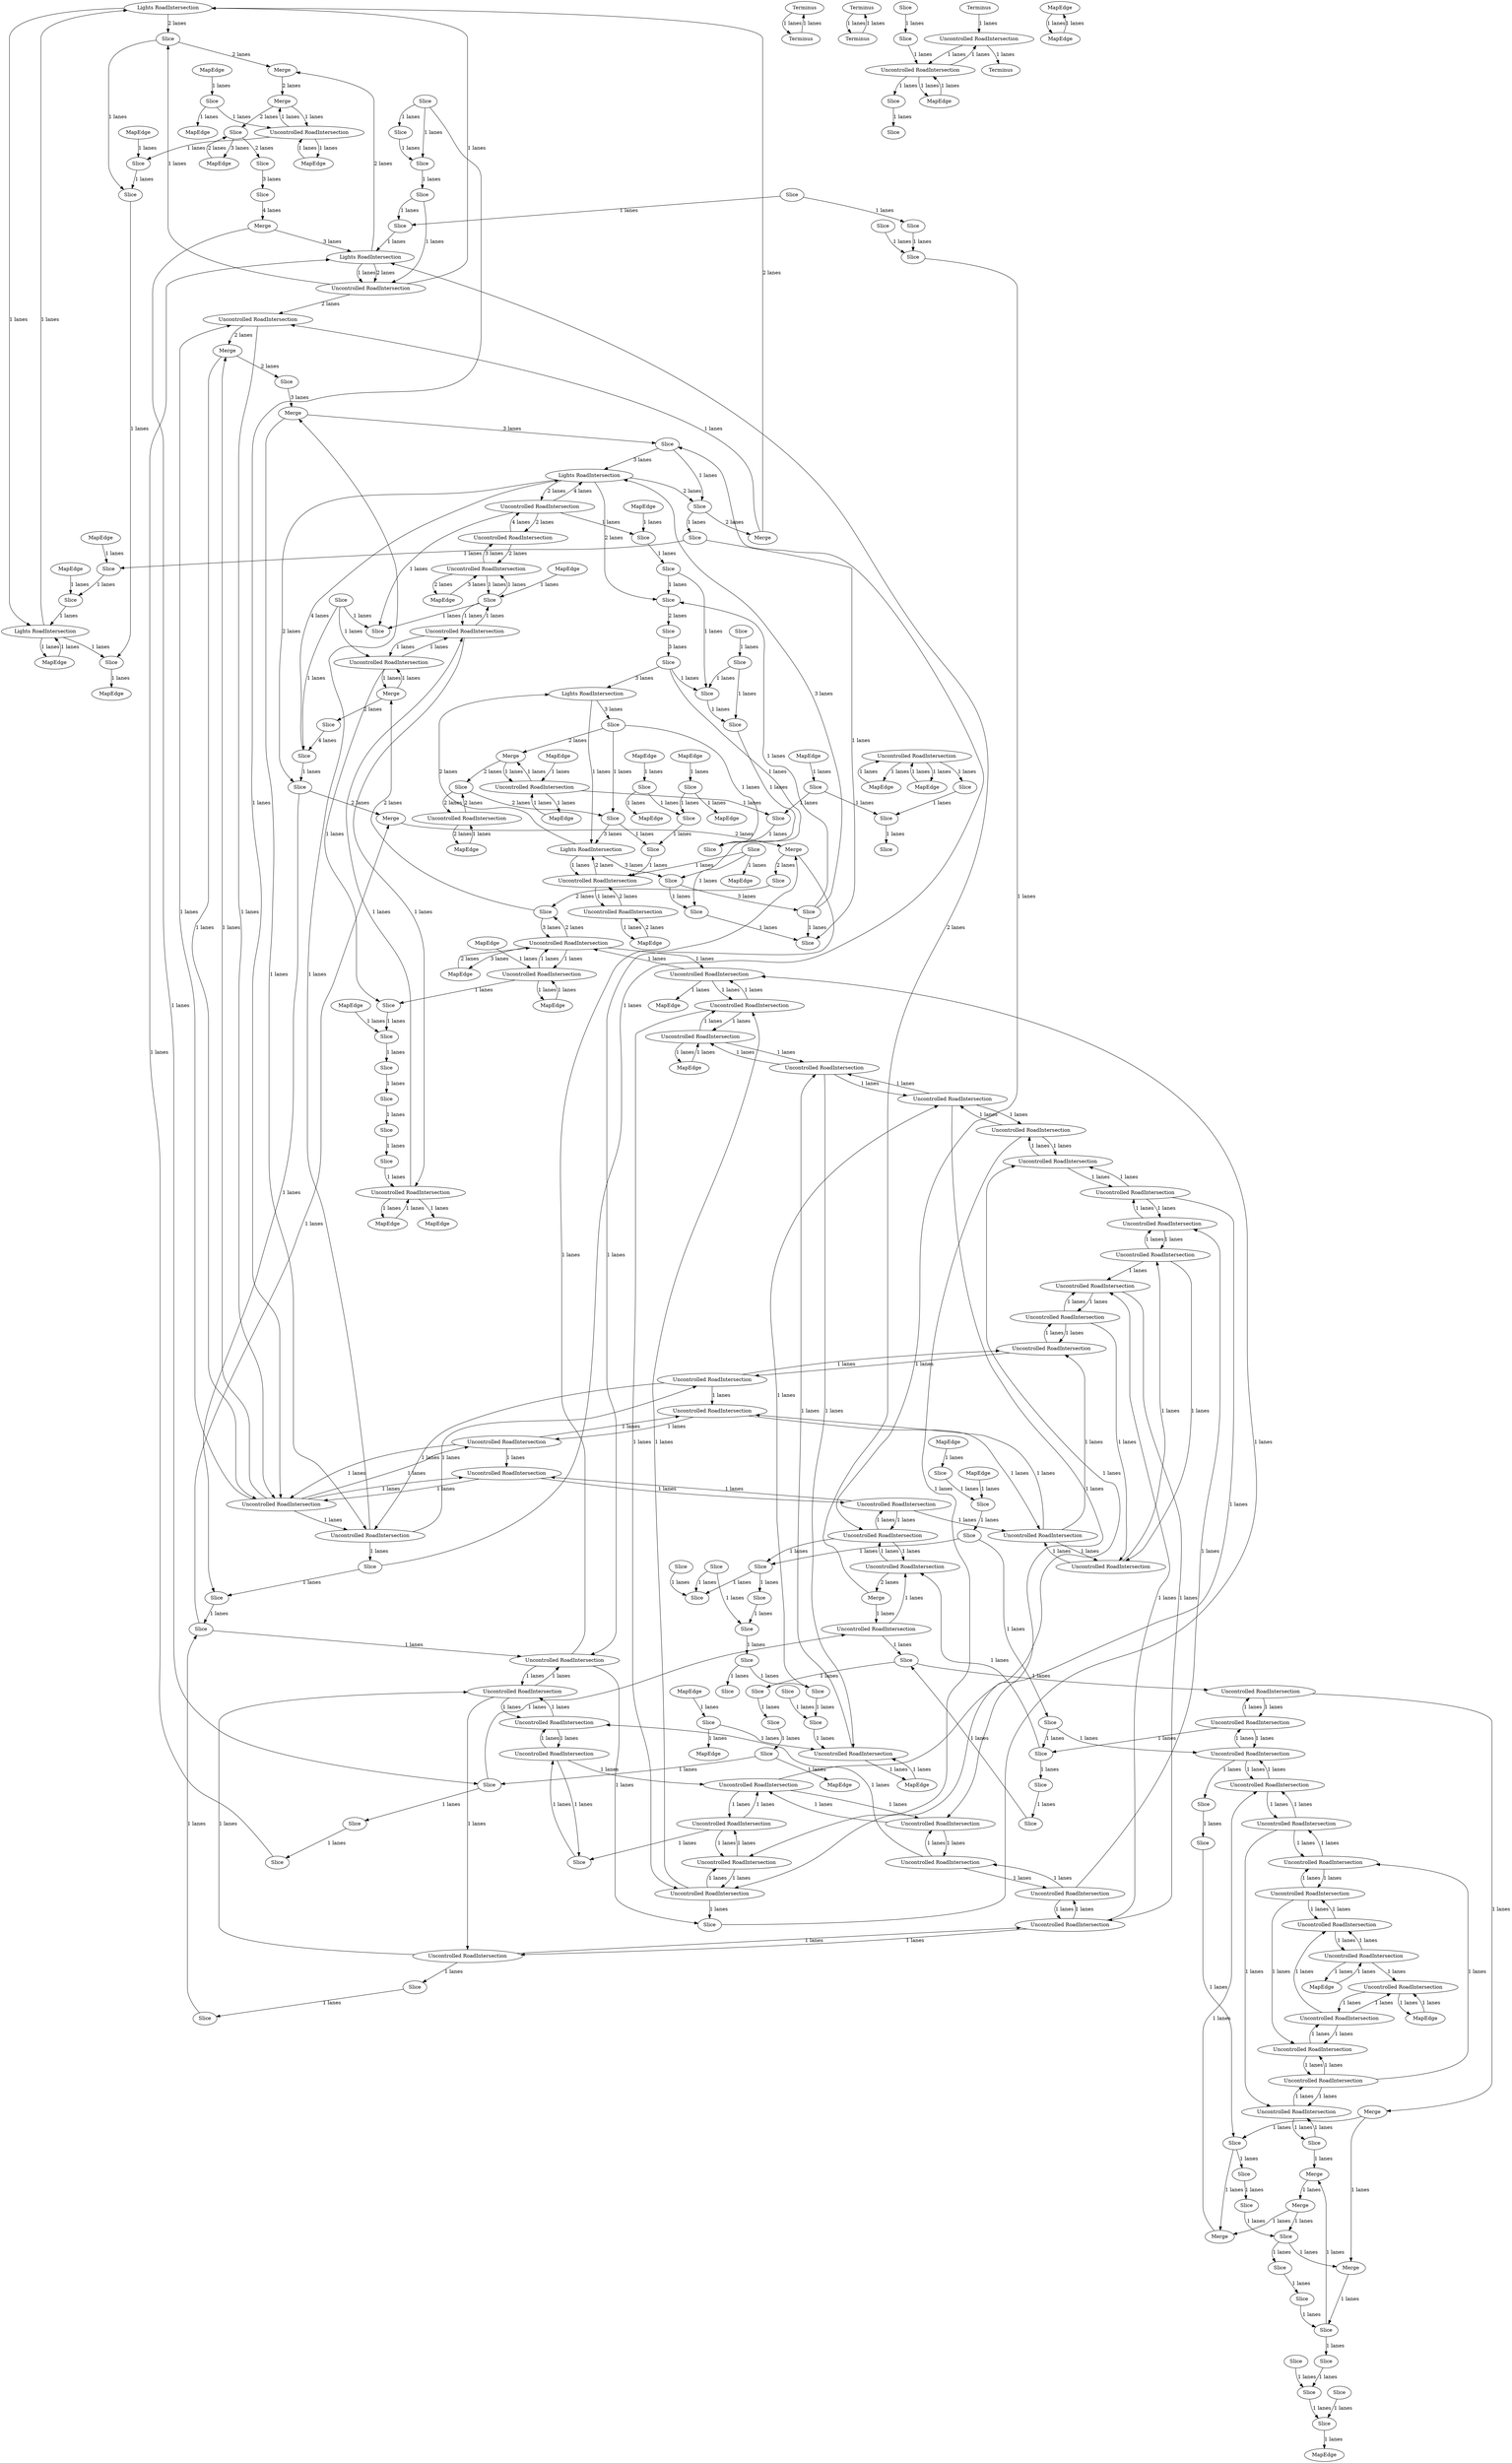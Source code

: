 digraph {
    0 [ label = "Lights RoadIntersection" ]
    1 [ label = "Merge" ]
    2 [ label = "MapEdge" ]
    3 [ label = "Uncontrolled RoadIntersection" ]
    4 [ label = "MapEdge" ]
    5 [ label = "Uncontrolled RoadIntersection" ]
    6 [ label = "Uncontrolled RoadIntersection" ]
    7 [ label = "Uncontrolled RoadIntersection" ]
    8 [ label = "Uncontrolled RoadIntersection" ]
    9 [ label = "Uncontrolled RoadIntersection" ]
    10 [ label = "Uncontrolled RoadIntersection" ]
    11 [ label = "Uncontrolled RoadIntersection" ]
    12 [ label = "Uncontrolled RoadIntersection" ]
    13 [ label = "Uncontrolled RoadIntersection" ]
    14 [ label = "Merge" ]
    15 [ label = "Slice" ]
    16 [ label = "Uncontrolled RoadIntersection" ]
    17 [ label = "Merge" ]
    18 [ label = "Merge" ]
    19 [ label = "Uncontrolled RoadIntersection" ]
    20 [ label = "Uncontrolled RoadIntersection" ]
    21 [ label = "MapEdge" ]
    22 [ label = "Uncontrolled RoadIntersection" ]
    23 [ label = "Uncontrolled RoadIntersection" ]
    24 [ label = "Merge" ]
    25 [ label = "Uncontrolled RoadIntersection" ]
    26 [ label = "Uncontrolled RoadIntersection" ]
    27 [ label = "Uncontrolled RoadIntersection" ]
    28 [ label = "Uncontrolled RoadIntersection" ]
    29 [ label = "Uncontrolled RoadIntersection" ]
    30 [ label = "Uncontrolled RoadIntersection" ]
    31 [ label = "Uncontrolled RoadIntersection" ]
    32 [ label = "Uncontrolled RoadIntersection" ]
    33 [ label = "Uncontrolled RoadIntersection" ]
    34 [ label = "Uncontrolled RoadIntersection" ]
    35 [ label = "Uncontrolled RoadIntersection" ]
    36 [ label = "Uncontrolled RoadIntersection" ]
    37 [ label = "Uncontrolled RoadIntersection" ]
    38 [ label = "Uncontrolled RoadIntersection" ]
    39 [ label = "Uncontrolled RoadIntersection" ]
    40 [ label = "Uncontrolled RoadIntersection" ]
    41 [ label = "Uncontrolled RoadIntersection" ]
    42 [ label = "Uncontrolled RoadIntersection" ]
    43 [ label = "Uncontrolled RoadIntersection" ]
    44 [ label = "Uncontrolled RoadIntersection" ]
    45 [ label = "Uncontrolled RoadIntersection" ]
    46 [ label = "Uncontrolled RoadIntersection" ]
    47 [ label = "Slice" ]
    48 [ label = "Uncontrolled RoadIntersection" ]
    49 [ label = "Uncontrolled RoadIntersection" ]
    50 [ label = "Uncontrolled RoadIntersection" ]
    51 [ label = "Slice" ]
    52 [ label = "Slice" ]
    53 [ label = "Merge" ]
    54 [ label = "Slice" ]
    55 [ label = "Slice" ]
    56 [ label = "MapEdge" ]
    57 [ label = "Slice" ]
    58 [ label = "Uncontrolled RoadIntersection" ]
    59 [ label = "MapEdge" ]
    60 [ label = "Slice" ]
    61 [ label = "MapEdge" ]
    62 [ label = "MapEdge" ]
    63 [ label = "Uncontrolled RoadIntersection" ]
    64 [ label = "Uncontrolled RoadIntersection" ]
    65 [ label = "Lights RoadIntersection" ]
    66 [ label = "Slice" ]
    67 [ label = "Merge" ]
    68 [ label = "MapEdge" ]
    69 [ label = "Merge" ]
    70 [ label = "Uncontrolled RoadIntersection" ]
    71 [ label = "MapEdge" ]
    72 [ label = "Slice" ]
    73 [ label = "MapEdge" ]
    74 [ label = "Slice" ]
    75 [ label = "Slice" ]
    76 [ label = "MapEdge" ]
    77 [ label = "Uncontrolled RoadIntersection" ]
    78 [ label = "MapEdge" ]
    79 [ label = "Merge" ]
    80 [ label = "Merge" ]
    81 [ label = "Slice" ]
    82 [ label = "Slice" ]
    83 [ label = "Slice" ]
    84 [ label = "Slice" ]
    85 [ label = "Merge" ]
    86 [ label = "Slice" ]
    87 [ label = "Slice" ]
    88 [ label = "Slice" ]
    89 [ label = "Slice" ]
    90 [ label = "Uncontrolled RoadIntersection" ]
    91 [ label = "Slice" ]
    92 [ label = "Slice" ]
    93 [ label = "Slice" ]
    94 [ label = "Slice" ]
    95 [ label = "Terminus" ]
    96 [ label = "Terminus" ]
    97 [ label = "Merge" ]
    98 [ label = "Merge" ]
    99 [ label = "Lights RoadIntersection" ]
    100 [ label = "Merge" ]
    101 [ label = "MapEdge" ]
    102 [ label = "Merge" ]
    103 [ label = "Terminus" ]
    104 [ label = "MapEdge" ]
    105 [ label = "MapEdge" ]
    106 [ label = "Uncontrolled RoadIntersection" ]
    107 [ label = "Terminus" ]
    108 [ label = "Terminus" ]
    109 [ label = "Uncontrolled RoadIntersection" ]
    110 [ label = "Uncontrolled RoadIntersection" ]
    111 [ label = "Merge" ]
    112 [ label = "MapEdge" ]
    113 [ label = "Lights RoadIntersection" ]
    114 [ label = "Terminus" ]
    115 [ label = "Slice" ]
    116 [ label = "Slice" ]
    117 [ label = "MapEdge" ]
    118 [ label = "Slice" ]
    119 [ label = "Slice" ]
    120 [ label = "MapEdge" ]
    121 [ label = "Slice" ]
    122 [ label = "Uncontrolled RoadIntersection" ]
    123 [ label = "Uncontrolled RoadIntersection" ]
    124 [ label = "MapEdge" ]
    125 [ label = "MapEdge" ]
    126 [ label = "Slice" ]
    127 [ label = "Slice" ]
    128 [ label = "Slice" ]
    129 [ label = "Slice" ]
    130 [ label = "Slice" ]
    131 [ label = "Slice" ]
    132 [ label = "Slice" ]
    133 [ label = "Slice" ]
    134 [ label = "Slice" ]
    135 [ label = "Slice" ]
    136 [ label = "Slice" ]
    137 [ label = "Slice" ]
    138 [ label = "Uncontrolled RoadIntersection" ]
    139 [ label = "Slice" ]
    140 [ label = "Slice" ]
    141 [ label = "Uncontrolled RoadIntersection" ]
    142 [ label = "MapEdge" ]
    143 [ label = "Uncontrolled RoadIntersection" ]
    144 [ label = "Slice" ]
    145 [ label = "Slice" ]
    146 [ label = "MapEdge" ]
    147 [ label = "Slice" ]
    148 [ label = "Slice" ]
    149 [ label = "MapEdge" ]
    150 [ label = "MapEdge" ]
    151 [ label = "Uncontrolled RoadIntersection" ]
    152 [ label = "MapEdge" ]
    153 [ label = "Slice" ]
    154 [ label = "Slice" ]
    155 [ label = "Lights RoadIntersection" ]
    156 [ label = "MapEdge" ]
    157 [ label = "Slice" ]
    158 [ label = "Slice" ]
    159 [ label = "Uncontrolled RoadIntersection" ]
    160 [ label = "Slice" ]
    161 [ label = "MapEdge" ]
    162 [ label = "Uncontrolled RoadIntersection" ]
    163 [ label = "Slice" ]
    164 [ label = "Uncontrolled RoadIntersection" ]
    165 [ label = "Uncontrolled RoadIntersection" ]
    166 [ label = "Slice" ]
    167 [ label = "Lights RoadIntersection" ]
    168 [ label = "Slice" ]
    169 [ label = "Slice" ]
    170 [ label = "Slice" ]
    171 [ label = "Slice" ]
    172 [ label = "Slice" ]
    173 [ label = "Slice" ]
    174 [ label = "MapEdge" ]
    175 [ label = "MapEdge" ]
    176 [ label = "MapEdge" ]
    177 [ label = "MapEdge" ]
    178 [ label = "Slice" ]
    179 [ label = "Slice" ]
    180 [ label = "Uncontrolled RoadIntersection" ]
    181 [ label = "MapEdge" ]
    182 [ label = "MapEdge" ]
    183 [ label = "MapEdge" ]
    184 [ label = "Slice" ]
    185 [ label = "Slice" ]
    186 [ label = "Uncontrolled RoadIntersection" ]
    187 [ label = "Slice" ]
    188 [ label = "Slice" ]
    189 [ label = "Uncontrolled RoadIntersection" ]
    190 [ label = "Slice" ]
    191 [ label = "MapEdge" ]
    192 [ label = "MapEdge" ]
    193 [ label = "Slice" ]
    194 [ label = "Uncontrolled RoadIntersection" ]
    195 [ label = "Slice" ]
    196 [ label = "Uncontrolled RoadIntersection" ]
    197 [ label = "Uncontrolled RoadIntersection" ]
    198 [ label = "Slice" ]
    199 [ label = "Slice" ]
    200 [ label = "Slice" ]
    201 [ label = "Slice" ]
    202 [ label = "Slice" ]
    203 [ label = "Slice" ]
    204 [ label = "Slice" ]
    205 [ label = "Slice" ]
    206 [ label = "Slice" ]
    207 [ label = "Slice" ]
    208 [ label = "Uncontrolled RoadIntersection" ]
    209 [ label = "Uncontrolled RoadIntersection" ]
    210 [ label = "Slice" ]
    211 [ label = "Slice" ]
    212 [ label = "Slice" ]
    213 [ label = "Slice" ]
    214 [ label = "MapEdge" ]
    215 [ label = "Slice" ]
    216 [ label = "Slice" ]
    217 [ label = "Uncontrolled RoadIntersection" ]
    218 [ label = "Slice" ]
    219 [ label = "Slice" ]
    220 [ label = "Slice" ]
    221 [ label = "Slice" ]
    222 [ label = "Slice" ]
    223 [ label = "Slice" ]
    224 [ label = "Slice" ]
    225 [ label = "Slice" ]
    226 [ label = "Slice" ]
    227 [ label = "Slice" ]
    228 [ label = "Slice" ]
    229 [ label = "Slice" ]
    230 [ label = "Slice" ]
    231 [ label = "Slice" ]
    232 [ label = "Slice" ]
    233 [ label = "Slice" ]
    234 [ label = "Slice" ]
    235 [ label = "Slice" ]
    236 [ label = "Slice" ]
    237 [ label = "MapEdge" ]
    238 [ label = "Slice" ]
    239 [ label = "Slice" ]
    240 [ label = "Slice" ]
    241 [ label = "Slice" ]
    242 [ label = "Uncontrolled RoadIntersection" ]
    243 [ label = "Slice" ]
    244 [ label = "Slice" ]
    245 [ label = "Slice" ]
    246 [ label = "Slice" ]
    247 [ label = "Slice" ]
    248 [ label = "Slice" ]
    249 [ label = "Slice" ]
    250 [ label = "Slice" ]
    251 [ label = "MapEdge" ]
    252 [ label = "MapEdge" ]
    253 [ label = "Uncontrolled RoadIntersection" ]
    254 [ label = "MapEdge" ]
    255 [ label = "Uncontrolled RoadIntersection" ]
    256 [ label = "MapEdge" ]
    257 [ label = "MapEdge" ]
    258 [ label = "MapEdge" ]
    167 -> 159 [ label = "1 lanes" ]
    159 -> 0 [ label = "1 lanes" ]
    1 -> 180 [ label = "1 lanes" ]
    180 -> 1 [ label = "1 lanes" ]
    180 -> 2 [ label = "1 lanes" ]
    2 -> 180 [ label = "1 lanes" ]
    3 -> 4 [ label = "1 lanes" ]
    4 -> 3 [ label = "2 lanes" ]
    90 -> 39 [ label = "1 lanes" ]
    39 -> 90 [ label = "1 lanes" ]
    39 -> 5 [ label = "1 lanes" ]
    5 -> 39 [ label = "1 lanes" ]
    6 -> 7 [ label = "1 lanes" ]
    8 -> 9 [ label = "1 lanes" ]
    10 -> 11 [ label = "1 lanes" ]
    12 -> 13 [ label = "1 lanes" ]
    219 -> 14 [ label = "1 lanes" ]
    15 -> 14 [ label = "1 lanes" ]
    14 -> 17 [ label = "1 lanes" ]
    17 -> 80 [ label = "1 lanes" ]
    80 -> 16 [ label = "1 lanes" ]
    17 -> 222 [ label = "1 lanes" ]
    222 -> 18 [ label = "1 lanes" ]
    19 -> 20 [ label = "1 lanes" ]
    21 -> 13 [ label = "1 lanes" ]
    13 -> 21 [ label = "1 lanes" ]
    13 -> 10 [ label = "1 lanes" ]
    10 -> 13 [ label = "1 lanes" ]
    10 -> 9 [ label = "1 lanes" ]
    9 -> 10 [ label = "1 lanes" ]
    9 -> 6 [ label = "1 lanes" ]
    6 -> 9 [ label = "1 lanes" ]
    6 -> 20 [ label = "1 lanes" ]
    20 -> 6 [ label = "1 lanes" ]
    20 -> 15 [ label = "1 lanes" ]
    15 -> 20 [ label = "1 lanes" ]
    22 -> 199 [ label = "1 lanes" ]
    199 -> 23 [ label = "1 lanes" ]
    24 -> 151 [ label = "1 lanes" ]
    151 -> 204 [ label = "1 lanes" ]
    204 -> 25 [ label = "1 lanes" ]
    26 -> 27 [ label = "1 lanes" ]
    28 -> 29 [ label = "1 lanes" ]
    30 -> 31 [ label = "1 lanes" ]
    44 -> 32 [ label = "1 lanes" ]
    33 -> 34 [ label = "1 lanes" ]
    35 -> 42 [ label = "1 lanes" ]
    42 -> 35 [ label = "1 lanes" ]
    42 -> 40 [ label = "1 lanes" ]
    40 -> 42 [ label = "1 lanes" ]
    40 -> 38 [ label = "1 lanes" ]
    38 -> 40 [ label = "1 lanes" ]
    38 -> 26 [ label = "1 lanes" ]
    26 -> 38 [ label = "1 lanes" ]
    26 -> 29 [ label = "1 lanes" ]
    29 -> 26 [ label = "1 lanes" ]
    29 -> 30 [ label = "1 lanes" ]
    30 -> 29 [ label = "1 lanes" ]
    30 -> 32 [ label = "1 lanes" ]
    32 -> 30 [ label = "1 lanes" ]
    32 -> 33 [ label = "1 lanes" ]
    33 -> 32 [ label = "1 lanes" ]
    33 -> 209 [ label = "1 lanes" ]
    209 -> 33 [ label = "1 lanes" ]
    209 -> 36 [ label = "1 lanes" ]
    36 -> 209 [ label = "1 lanes" ]
    35 -> 5 [ label = "1 lanes" ]
    37 -> 38 [ label = "1 lanes" ]
    39 -> 40 [ label = "1 lanes" ]
    41 -> 42 [ label = "1 lanes" ]
    43 -> 44 [ label = "1 lanes" ]
    45 -> 46 [ label = "1 lanes" ]
    47 -> 43 [ label = "1 lanes" ]
    43 -> 47 [ label = "1 lanes" ]
    43 -> 46 [ label = "1 lanes" ]
    46 -> 43 [ label = "1 lanes" ]
    46 -> 110 [ label = "1 lanes" ]
    110 -> 46 [ label = "1 lanes" ]
    110 -> 50 [ label = "1 lanes" ]
    50 -> 110 [ label = "1 lanes" ]
    50 -> 48 [ label = "1 lanes" ]
    48 -> 50 [ label = "1 lanes" ]
    49 -> 47 [ label = "1 lanes" ]
    50 -> 51 [ label = "1 lanes" ]
    51 -> 52 [ label = "1 lanes" ]
    52 -> 195 [ label = "1 lanes" ]
    195 -> 53 [ label = "1 lanes" ]
    54 -> 55 [ label = "2 lanes" ]
    22 -> 217 [ label = "1 lanes" ]
    217 -> 22 [ label = "1 lanes" ]
    217 -> 16 [ label = "1 lanes" ]
    16 -> 217 [ label = "1 lanes" ]
    16 -> 19 [ label = "1 lanes" ]
    19 -> 16 [ label = "1 lanes" ]
    19 -> 7 [ label = "1 lanes" ]
    7 -> 19 [ label = "1 lanes" ]
    7 -> 8 [ label = "1 lanes" ]
    8 -> 7 [ label = "1 lanes" ]
    8 -> 11 [ label = "1 lanes" ]
    11 -> 8 [ label = "1 lanes" ]
    11 -> 12 [ label = "1 lanes" ]
    12 -> 11 [ label = "1 lanes" ]
    12 -> 56 [ label = "1 lanes" ]
    56 -> 12 [ label = "1 lanes" ]
    57 -> 58 [ label = "2 lanes" ]
    58 -> 57 [ label = "2 lanes" ]
    59 -> 123 [ label = "2 lanes" ]
    123 -> 59 [ label = "3 lanes" ]
    123 -> 55 [ label = "2 lanes" ]
    55 -> 123 [ label = "3 lanes" ]
    61 -> 60 [ label = "1 lanes" ]
    0 -> 155 [ label = "1 lanes" ]
    155 -> 0 [ label = "1 lanes" ]
    155 -> 62 [ label = "1 lanes" ]
    62 -> 155 [ label = "1 lanes" ]
    63 -> 64 [ label = "2 lanes" ]
    64 -> 63 [ label = "3 lanes" ]
    65 -> 93 [ label = "2 lanes" ]
    93 -> 69 [ label = "2 lanes" ]
    69 -> 0 [ label = "2 lanes" ]
    0 -> 158 [ label = "2 lanes" ]
    158 -> 98 [ label = "2 lanes" ]
    98 -> 67 [ label = "2 lanes" ]
    67 -> 66 [ label = "2 lanes" ]
    67 -> 162 [ label = "1 lanes" ]
    162 -> 67 [ label = "1 lanes" ]
    162 -> 68 [ label = "1 lanes" ]
    68 -> 162 [ label = "1 lanes" ]
    69 -> 70 [ label = "1 lanes" ]
    72 -> 71 [ label = "1 lanes" ]
    74 -> 73 [ label = "1 lanes" ]
    75 -> 1 [ label = "2 lanes" ]
    1 -> 57 [ label = "2 lanes" ]
    58 -> 76 [ label = "2 lanes" ]
    76 -> 58 [ label = "1 lanes" ]
    64 -> 173 [ label = "1 lanes" ]
    173 -> 64 [ label = "1 lanes" ]
    173 -> 77 [ label = "1 lanes" ]
    77 -> 173 [ label = "1 lanes" ]
    66 -> 78 [ label = "3 lanes" ]
    78 -> 66 [ label = "2 lanes" ]
    79 -> 225 [ label = "1 lanes" ]
    225 -> 80 [ label = "1 lanes" ]
    65 -> 127 [ label = "2 lanes" ]
    127 -> 82 [ label = "2 lanes" ]
    55 -> 102 [ label = "2 lanes" ]
    57 -> 83 [ label = "2 lanes" ]
    84 -> 85 [ label = "4 lanes" ]
    167 -> 159 [ label = "2 lanes" ]
    159 -> 70 [ label = "2 lanes" ]
    70 -> 97 [ label = "2 lanes" ]
    97 -> 86 [ label = "2 lanes" ]
    66 -> 87 [ label = "2 lanes" ]
    86 -> 100 [ label = "3 lanes" ]
    100 -> 94 [ label = "3 lanes" ]
    94 -> 65 [ label = "3 lanes" ]
    88 -> 115 [ label = "1 lanes" ]
    90 -> 89 [ label = "1 lanes" ]
    91 -> 90 [ label = "1 lanes" ]
    60 -> 92 [ label = "1 lanes" ]
    130 -> 60 [ label = "1 lanes" ]
    94 -> 93 [ label = "1 lanes" ]
    137 -> 94 [ label = "1 lanes" ]
    95 -> 96 [ label = "1 lanes" ]
    96 -> 95 [ label = "1 lanes" ]
    97 -> 165 [ label = "1 lanes" ]
    165 -> 97 [ label = "1 lanes" ]
    165 -> 35 [ label = "1 lanes" ]
    35 -> 165 [ label = "1 lanes" ]
    5 -> 165 [ label = "1 lanes" ]
    165 -> 5 [ label = "1 lanes" ]
    165 -> 70 [ label = "1 lanes" ]
    70 -> 165 [ label = "1 lanes" ]
    23 -> 24 [ label = "2 lanes" ]
    24 -> 167 [ label = "2 lanes" ]
    167 -> 98 [ label = "2 lanes" ]
    99 -> 113 [ label = "1 lanes" ]
    113 -> 99 [ label = "2 lanes" ]
    113 -> 138 [ label = "1 lanes" ]
    138 -> 113 [ label = "2 lanes" ]
    138 -> 3 [ label = "1 lanes" ]
    3 -> 138 [ label = "2 lanes" ]
    82 -> 119 [ label = "3 lanes" ]
    119 -> 99 [ label = "3 lanes" ]
    99 -> 75 [ label = "3 lanes" ]
    100 -> 164 [ label = "1 lanes" ]
    164 -> 100 [ label = "1 lanes" ]
    164 -> 41 [ label = "1 lanes" ]
    41 -> 164 [ label = "1 lanes" ]
    101 -> 186 [ label = "1 lanes" ]
    186 -> 101 [ label = "1 lanes" ]
    186 -> 77 [ label = "1 lanes" ]
    77 -> 186 [ label = "1 lanes" ]
    77 -> 189 [ label = "1 lanes" ]
    189 -> 77 [ label = "1 lanes" ]
    189 -> 102 [ label = "1 lanes" ]
    102 -> 189 [ label = "1 lanes" ]
    104 -> 242 [ label = "1 lanes" ]
    242 -> 104 [ label = "1 lanes" ]
    242 -> 105 [ label = "1 lanes" ]
    105 -> 242 [ label = "1 lanes" ]
    106 -> 107 [ label = "1 lanes" ]
    108 -> 106 [ label = "1 lanes" ]
    25 -> 22 [ label = "1 lanes" ]
    22 -> 25 [ label = "1 lanes" ]
    40 -> 109 [ label = "1 lanes" ]
    110 -> 196 [ label = "1 lanes" ]
    196 -> 110 [ label = "1 lanes" ]
    196 -> 111 [ label = "1 lanes" ]
    111 -> 196 [ label = "1 lanes" ]
    64 -> 112 [ label = "2 lanes" ]
    112 -> 64 [ label = "3 lanes" ]
    81 -> 136 [ label = "4 lanes" ]
    136 -> 65 [ label = "4 lanes" ]
    83 -> 113 [ label = "3 lanes" ]
    113 -> 118 [ label = "3 lanes" ]
    118 -> 128 [ label = "3 lanes" ]
    128 -> 65 [ label = "3 lanes" ]
    103 -> 114 [ label = "1 lanes" ]
    114 -> 103 [ label = "1 lanes" ]
    116 -> 115 [ label = "1 lanes" ]
    117 -> 173 [ label = "1 lanes" ]
    122 -> 133 [ label = "1 lanes" ]
    118 -> 178 [ label = "1 lanes" ]
    119 -> 118 [ label = "1 lanes" ]
    120 -> 74 [ label = "1 lanes" ]
    75 -> 83 [ label = "1 lanes" ]
    121 -> 138 [ label = "1 lanes" ]
    65 -> 135 [ label = "2 lanes" ]
    135 -> 53 [ label = "2 lanes" ]
    53 -> 111 [ label = "2 lanes" ]
    111 -> 54 [ label = "2 lanes" ]
    65 -> 122 [ label = "2 lanes" ]
    122 -> 65 [ label = "4 lanes" ]
    122 -> 63 [ label = "2 lanes" ]
    63 -> 122 [ label = "4 lanes" ]
    123 -> 194 [ label = "1 lanes" ]
    194 -> 123 [ label = "1 lanes" ]
    194 -> 124 [ label = "1 lanes" ]
    124 -> 194 [ label = "1 lanes" ]
    126 -> 125 [ label = "1 lanes" ]
    128 -> 127 [ label = "1 lanes" ]
    130 -> 129 [ label = "1 lanes" ]
    122 -> 131 [ label = "1 lanes" ]
    132 -> 127 [ label = "1 lanes" ]
    134 -> 133 [ label = "1 lanes" ]
    135 -> 163 [ label = "1 lanes" ]
    136 -> 135 [ label = "1 lanes" ]
    134 -> 136 [ label = "1 lanes" ]
    126 -> 138 [ label = "1 lanes" ]
    119 -> 139 [ label = "1 lanes" ]
    83 -> 121 [ label = "1 lanes" ]
    72 -> 140 [ label = "1 lanes" ]
    141 -> 142 [ label = "1 lanes" ]
    142 -> 141 [ label = "1 lanes" ]
    41 -> 109 [ label = "1 lanes" ]
    109 -> 41 [ label = "1 lanes" ]
    109 -> 37 [ label = "1 lanes" ]
    37 -> 109 [ label = "1 lanes" ]
    37 -> 27 [ label = "1 lanes" ]
    27 -> 37 [ label = "1 lanes" ]
    27 -> 48 [ label = "1 lanes" ]
    48 -> 27 [ label = "1 lanes" ]
    48 -> 28 [ label = "1 lanes" ]
    28 -> 48 [ label = "1 lanes" ]
    28 -> 45 [ label = "1 lanes" ]
    45 -> 28 [ label = "1 lanes" ]
    45 -> 31 [ label = "1 lanes" ]
    31 -> 45 [ label = "1 lanes" ]
    31 -> 44 [ label = "1 lanes" ]
    44 -> 31 [ label = "1 lanes" ]
    44 -> 49 [ label = "1 lanes" ]
    49 -> 44 [ label = "1 lanes" ]
    49 -> 34 [ label = "1 lanes" ]
    34 -> 49 [ label = "1 lanes" ]
    34 -> 208 [ label = "1 lanes" ]
    208 -> 34 [ label = "1 lanes" ]
    208 -> 143 [ label = "1 lanes" ]
    143 -> 208 [ label = "1 lanes" ]
    123 -> 197 [ label = "1 lanes" ]
    197 -> 123 [ label = "1 lanes" ]
    197 -> 143 [ label = "1 lanes" ]
    143 -> 197 [ label = "1 lanes" ]
    143 -> 141 [ label = "1 lanes" ]
    141 -> 143 [ label = "1 lanes" ]
    141 -> 36 [ label = "1 lanes" ]
    36 -> 141 [ label = "1 lanes" ]
    36 -> 255 [ label = "1 lanes" ]
    255 -> 36 [ label = "1 lanes" ]
    89 -> 144 [ label = "1 lanes" ]
    206 -> 89 [ label = "1 lanes" ]
    148 -> 206 [ label = "1 lanes" ]
    146 -> 145 [ label = "1 lanes" ]
    210 -> 255 [ label = "1 lanes" ]
    147 -> 210 [ label = "1 lanes" ]
    250 -> 255 [ label = "1 lanes" ]
    145 -> 148 [ label = "1 lanes" ]
    89 -> 115 [ label = "1 lanes" ]
    149 -> 148 [ label = "1 lanes" ]
    25 -> 79 [ label = "1 lanes" ]
    79 -> 18 [ label = "1 lanes" ]
    18 -> 219 [ label = "1 lanes" ]
    85 -> 232 [ label = "1 lanes" ]
    232 -> 151 [ label = "1 lanes" ]
    151 -> 23 [ label = "1 lanes" ]
    23 -> 90 [ label = "1 lanes" ]
    90 -> 23 [ label = "1 lanes" ]
    201 -> 152 [ label = "1 lanes" ]
    154 -> 153 [ label = "1 lanes" ]
    92 -> 155 [ label = "1 lanes" ]
    157 -> 156 [ label = "1 lanes" ]
    155 -> 157 [ label = "1 lanes" ]
    158 -> 153 [ label = "1 lanes" ]
    153 -> 157 [ label = "1 lanes" ]
    159 -> 158 [ label = "1 lanes" ]
    166 -> 159 [ label = "1 lanes" ]
    161 -> 160 [ label = "1 lanes" ]
    162 -> 154 [ label = "1 lanes" ]
    160 -> 162 [ label = "1 lanes" ]
    93 -> 130 [ label = "1 lanes" ]
    128 -> 129 [ label = "1 lanes" ]
    131 -> 132 [ label = "1 lanes" ]
    137 -> 163 [ label = "1 lanes" ]
    164 -> 137 [ label = "1 lanes" ]
    165 -> 164 [ label = "1 lanes" ]
    234 -> 165 [ label = "1 lanes" ]
    171 -> 167 [ label = "1 lanes" ]
    166 -> 171 [ label = "1 lanes" ]
    235 -> 166 [ label = "1 lanes" ]
    234 -> 235 [ label = "1 lanes" ]
    168 -> 167 [ label = "1 lanes" ]
    170 -> 169 [ label = "1 lanes" ]
    169 -> 91 [ label = "1 lanes" ]
    170 -> 171 [ label = "1 lanes" ]
    172 -> 91 [ label = "1 lanes" ]
    173 -> 133 [ label = "1 lanes" ]
    174 -> 131 [ label = "1 lanes" ]
    160 -> 175 [ label = "1 lanes" ]
    176 -> 154 [ label = "1 lanes" ]
    177 -> 92 [ label = "1 lanes" ]
    178 -> 129 [ label = "1 lanes" ]
    126 -> 178 [ label = "1 lanes" ]
    247 -> 179 [ label = "1 lanes" ]
    139 -> 247 [ label = "1 lanes" ]
    75 -> 179 [ label = "1 lanes" ]
    140 -> 121 [ label = "1 lanes" ]
    74 -> 140 [ label = "1 lanes" ]
    132 -> 139 [ label = "1 lanes" ]
    236 -> 179 [ label = "1 lanes" ]
    180 -> 236 [ label = "1 lanes" ]
    181 -> 180 [ label = "1 lanes" ]
    182 -> 72 [ label = "1 lanes" ]
    186 -> 183 [ label = "1 lanes" ]
    185 -> 184 [ label = "1 lanes" ]
    187 -> 186 [ label = "1 lanes" ]
    184 -> 187 [ label = "1 lanes" ]
    134 -> 189 [ label = "1 lanes" ]
    188 -> 185 [ label = "1 lanes" ]
    190 -> 188 [ label = "1 lanes" ]
    193 -> 190 [ label = "1 lanes" ]
    189 -> 193 [ label = "1 lanes" ]
    191 -> 190 [ label = "1 lanes" ]
    194 -> 193 [ label = "1 lanes" ]
    192 -> 194 [ label = "1 lanes" ]
    163 -> 195 [ label = "1 lanes" ]
    195 -> 196 [ label = "1 lanes" ]
    196 -> 207 [ label = "1 lanes" ]
    207 -> 197 [ label = "1 lanes" ]
    197 -> 150 [ label = "1 lanes" ]
    199 -> 198 [ label = "1 lanes" ]
    200 -> 199 [ label = "1 lanes" ]
    202 -> 201 [ label = "1 lanes" ]
    203 -> 202 [ label = "1 lanes" ]
    204 -> 203 [ label = "1 lanes" ]
    205 -> 204 [ label = "1 lanes" ]
    198 -> 205 [ label = "1 lanes" ]
    206 -> 200 [ label = "1 lanes" ]
    87 -> 84 [ label = "3 lanes" ]
    85 -> 167 [ label = "3 lanes" ]
    208 -> 207 [ label = "1 lanes" ]
    209 -> 208 [ label = "1 lanes" ]
    213 -> 209 [ label = "1 lanes" ]
    144 -> 230 [ label = "1 lanes" ]
    213 -> 210 [ label = "1 lanes" ]
    212 -> 211 [ label = "1 lanes" ]
    212 -> 213 [ label = "1 lanes" ]
    230 -> 212 [ label = "1 lanes" ]
    116 -> 230 [ label = "1 lanes" ]
    228 -> 214 [ label = "1 lanes" ]
    227 -> 228 [ label = "1 lanes" ]
    215 -> 227 [ label = "1 lanes" ]
    217 -> 216 [ label = "1 lanes" ]
    200 -> 217 [ label = "1 lanes" ]
    219 -> 218 [ label = "1 lanes" ]
    220 -> 219 [ label = "1 lanes" ]
    221 -> 220 [ label = "1 lanes" ]
    222 -> 221 [ label = "1 lanes" ]
    223 -> 222 [ label = "1 lanes" ]
    224 -> 223 [ label = "1 lanes" ]
    225 -> 224 [ label = "1 lanes" ]
    226 -> 225 [ label = "1 lanes" ]
    216 -> 226 [ label = "1 lanes" ]
    218 -> 227 [ label = "1 lanes" ]
    229 -> 228 [ label = "1 lanes" ]
    102 -> 81 [ label = "2 lanes" ]
    232 -> 231 [ label = "1 lanes" ]
    201 -> 232 [ label = "1 lanes" ]
    234 -> 233 [ label = "1 lanes" ]
    233 -> 235 [ label = "1 lanes" ]
    231 -> 168 [ label = "1 lanes" ]
    238 -> 236 [ label = "1 lanes" ]
    237 -> 238 [ label = "1 lanes" ]
    238 -> 241 [ label = "1 lanes" ]
    241 -> 239 [ label = "1 lanes" ]
    240 -> 241 [ label = "1 lanes" ]
    242 -> 240 [ label = "1 lanes" ]
    253 -> 243 [ label = "1 lanes" ]
    244 -> 253 [ label = "1 lanes" ]
    243 -> 245 [ label = "1 lanes" ]
    246 -> 244 [ label = "1 lanes" ]
    249 -> 247 [ label = "1 lanes" ]
    248 -> 249 [ label = "1 lanes" ]
    249 -> 139 [ label = "1 lanes" ]
    250 -> 251 [ label = "1 lanes" ]
    252 -> 250 [ label = "1 lanes" ]
    106 -> 253 [ label = "1 lanes" ]
    253 -> 106 [ label = "1 lanes" ]
    253 -> 254 [ label = "1 lanes" ]
    254 -> 253 [ label = "1 lanes" ]
    255 -> 256 [ label = "1 lanes" ]
    256 -> 255 [ label = "1 lanes" ]
    257 -> 258 [ label = "1 lanes" ]
    258 -> 257 [ label = "1 lanes" ]
}

